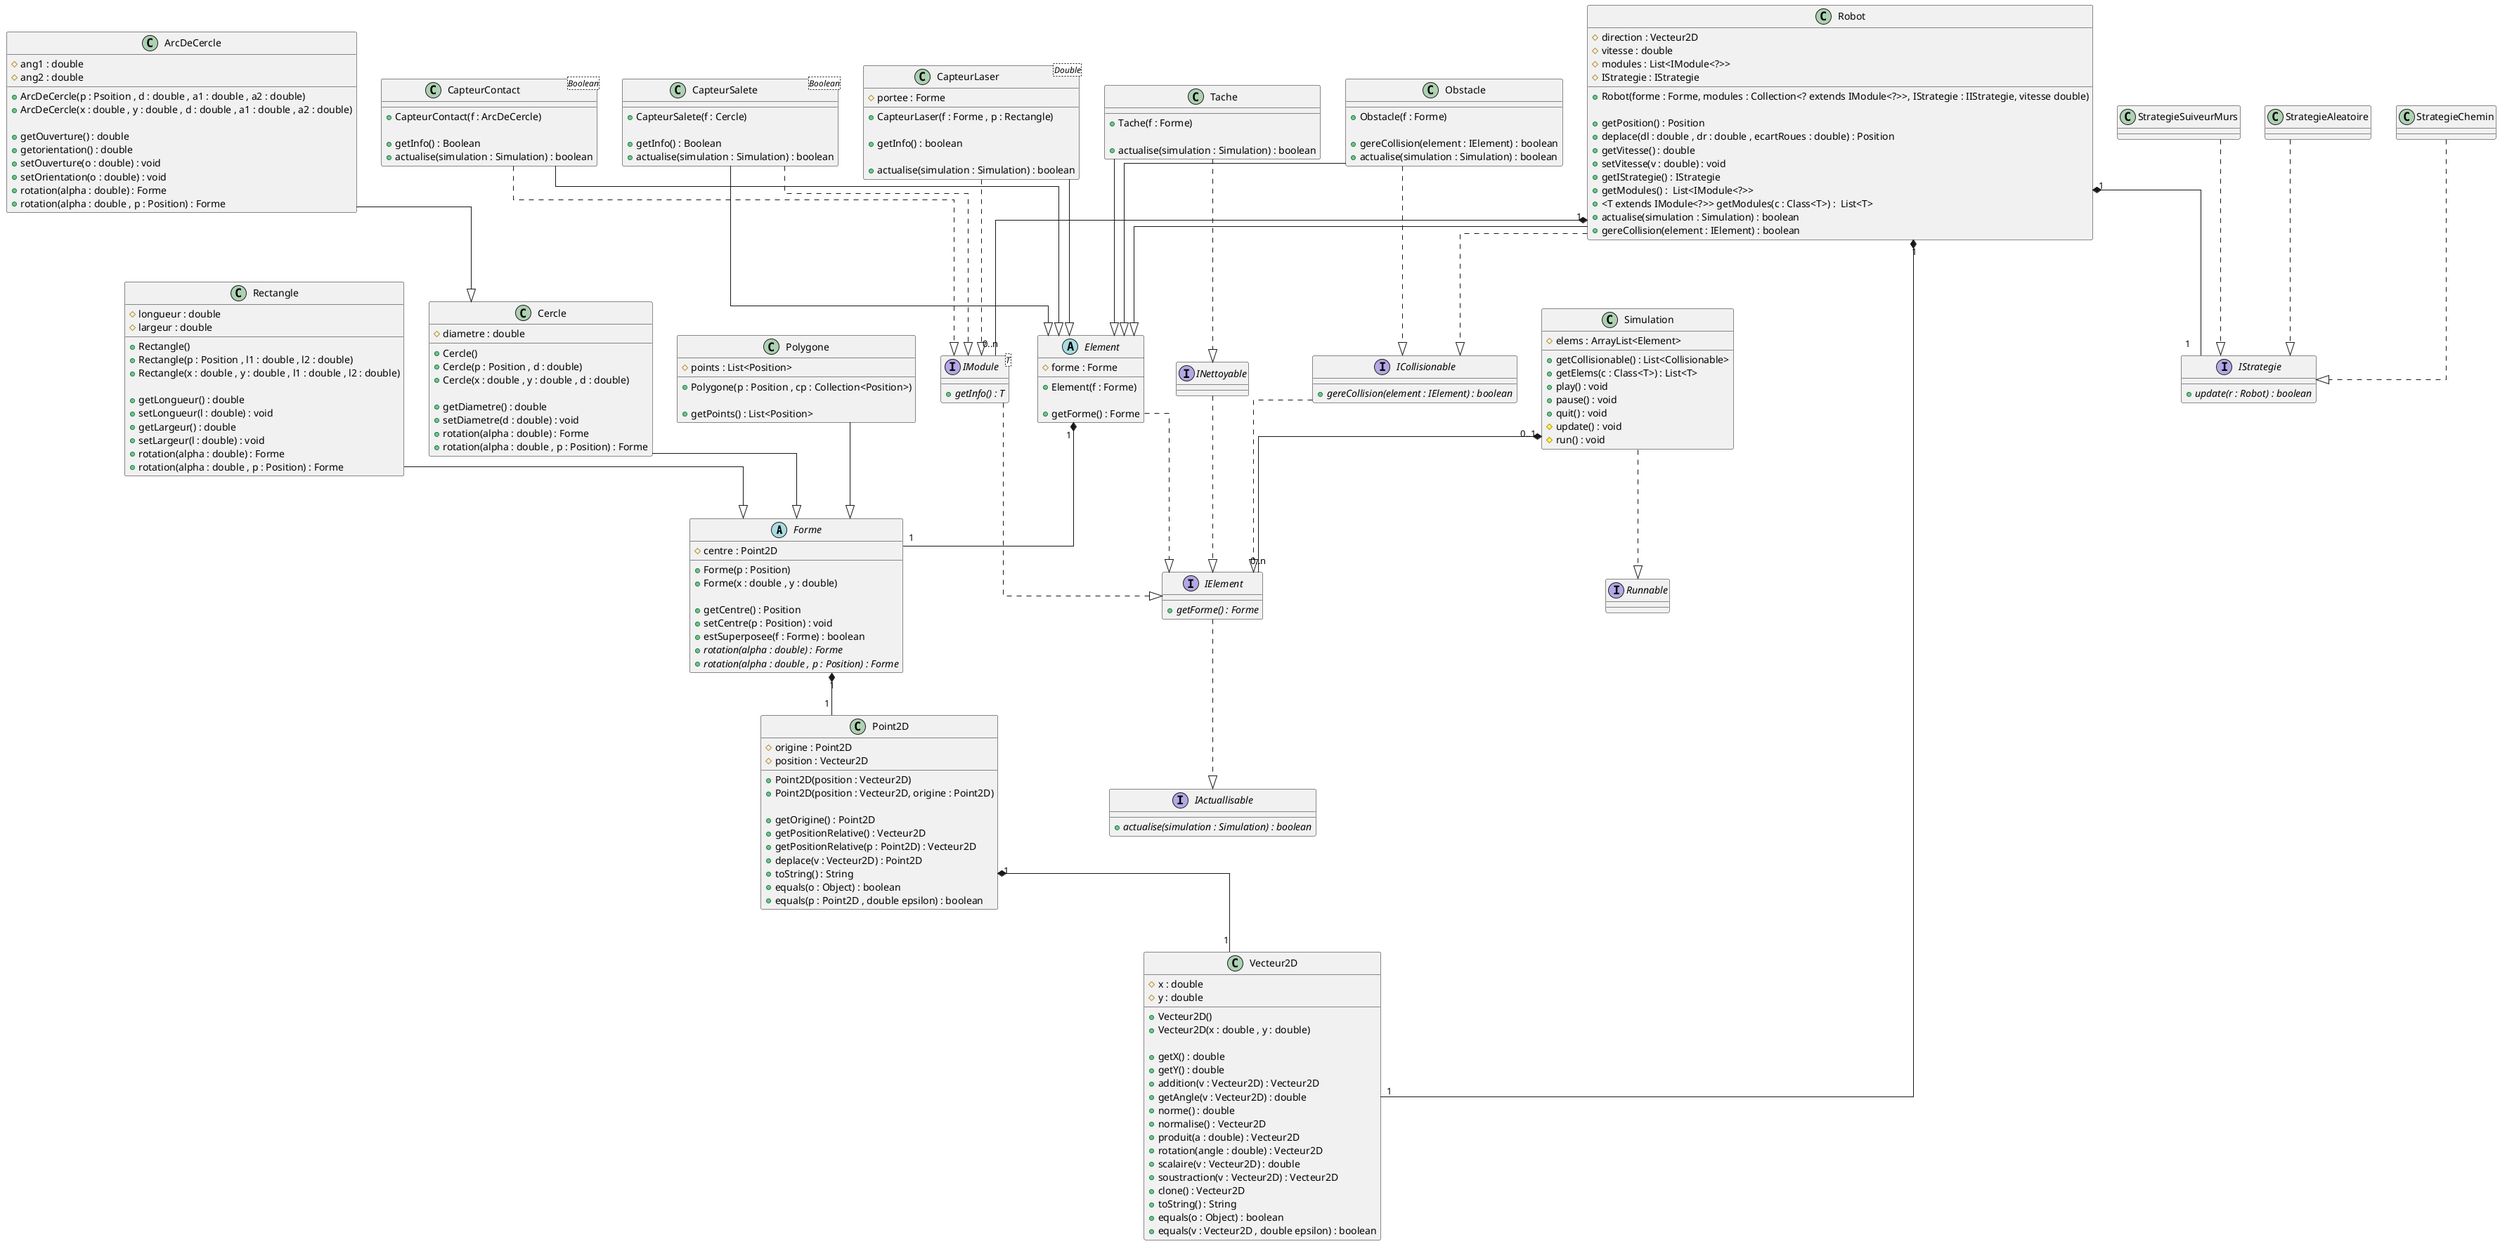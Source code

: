 @startuml "Diagramme de classe"

skinparam linetype ortho

' package "geometrie" {
    abstract class Forme {
        # centre : Point2D

        + Forme(p : Position)
        + Forme(x : double , y : double)

        + getCentre() : Position
        + setCentre(p : Position) : void
        + estSuperposee(f : Forme) : boolean
        {abstract} + rotation(alpha : double) : Forme
        {abstract} + rotation(alpha : double , p : Position) : Forme
    }
    Forme "1" *-- "1" Point2D

    class Rectangle {
        # longueur : double
        # largeur : double

        + Rectangle()
        + Rectangle(p : Position , l1 : double , l2 : double)
        + Rectangle(x : double , y : double , l1 : double , l2 : double)

        + getLongueur() : double
        + setLongueur(l : double) : void
        + getLargeur() : double
        + setLargeur(l : double) : void
        + rotation(alpha : double) : Forme
        + rotation(alpha : double , p : Position) : Forme
    }
    Rectangle --|> Forme

    class Cercle {
        # diametre : double

        + Cercle()
        + Cercle(p : Position , d : double)
        + Cercle(x : double , y : double , d : double)

        + getDiametre() : double
        + setDiametre(d : double) : void
        + rotation(alpha : double) : Forme
        + rotation(alpha : double , p : Position) : Forme
    }
    Cercle --|> Forme

    class ArcDeCercle {
        # ang1 : double
        # ang2 : double

        + ArcDeCercle(p : Psoition , d : double , a1 : double , a2 : double)
        + ArcDeCercle(x : double , y : double , d : double , a1 : double , a2 : double)

        + getOuverture() : double
        + getorientation() : double
        + setOuverture(o : double) : void
        + setOrientation(o : double) : void
        + rotation(alpha : double) : Forme
        + rotation(alpha : double , p : Position) : Forme
    }
    ArcDeCercle --|> Cercle

    class Polygone {
        # points : List<Position>

        + Polygone(p : Position , cp : Collection<Position>)

        + getPoints() : List<Position>
    }
    Polygone --|> Forme

    class Vecteur2D {
        # x : double
        # y : double

        + Vecteur2D()
        + Vecteur2D(x : double , y : double)

        + getX() : double
        + getY() : double
        + addition(v : Vecteur2D) : Vecteur2D
        + getAngle(v : Vecteur2D) : double
        + norme() : double
        + normalise() : Vecteur2D
        + produit(a : double) : Vecteur2D
        + rotation(angle : double) : Vecteur2D
        + scalaire(v : Vecteur2D) : double
        + soustraction(v : Vecteur2D) : Vecteur2D
        + clone() : Vecteur2D
        + toString() : String
        + equals(o : Object) : boolean
        + equals(v : Vecteur2D , double epsilon) : boolean
    }

    class Point2D {
        # origine : Point2D
        # position : Vecteur2D

        + Point2D(position : Vecteur2D)
        + Point2D(position : Vecteur2D, origine : Point2D)

        + getOrigine() : Point2D
        + getPositionRelative() : Vecteur2D
        + getPositionRelative(p : Point2D) : Vecteur2D
        + deplace(v : Vecteur2D) : Point2D
        + toString() : String
        + equals(o : Object) : boolean
        + equals(p : Point2D , double epsilon) : boolean
    }
    Point2D "1" *-- "1" Vecteur2D
    ' Point2D "0..1" *-- "0..1" Point2D
' }

' package "element" {
    interface IElement {
        {abstract} + getForme() : Forme
    }
    IElement ..|> IActuallisable

    interface ICollisionable {
        {abstract} + gereCollision(element : IElement) : boolean
    }
    ICollisionable ..|> IElement

    interface INettoyable
    INettoyable ..|> IElement

    abstract class Element {
        #forme : Forme

        + Element(f : Forme)

        + getForme() : Forme
    }
    Element ..|> IElement
    Element "1" *-- "1" Forme

    class Obstacle {
        + Obstacle(f : Forme)

        + gereCollision(element : IElement) : boolean
        + actualise(simulation : Simulation) : boolean
    }
    Obstacle --|> Element
    Obstacle ..|> ICollisionable

    class Robot {
        # direction : Vecteur2D
        # vitesse : double
        # modules : List<IModule<?>>
        # IStrategie : IStrategie

        + Robot(forme : Forme, modules : Collection<? extends IModule<?>>, IStrategie : IIStrategie, vitesse double)

        + getPosition() : Position
        + deplace(dl : double , dr : double , ecartRoues : double) : Position
        + getVitesse() : double
        + setVitesse(v : double) : void
        + getIStrategie() : IStrategie
        + getModules() :  List<IModule<?>>
        + <T extends IModule<?>> getModules(c : Class<T>) :  List<T>
        + actualise(simulation : Simulation) : boolean
        + gereCollision(element : IElement) : boolean
    }
    Robot --|> Element
    Robot ..|> ICollisionable
    Robot  "1" *-- "0..n" IModule
    Robot  "1" *-- "1" IStrategie
    Robot "1" *-- "1" Vecteur2D

    class Tache {
        + Tache(f : Forme)

        + actualise(simulation : Simulation) : boolean
    }
    Tache --|> Element
    Tache ..|> INettoyable
' }

' package "element.module" {
    interface IModule<T> {
        {abstract} + getInfo() : T
    }
    IModule ..|> IElement

    class CapteurContact<Boolean> {
        + CapteurContact(f : ArcDeCercle)

        + getInfo() : Boolean
        + actualise(simulation : Simulation) : boolean
    }
    CapteurContact --|> Element
    CapteurContact ..|> IModule

    class CapteurSalete<Boolean> {
        + CapteurSalete(f : Cercle)

        + getInfo() : Boolean
        + actualise(simulation : Simulation) : boolean
    }
    CapteurSalete --|> Element
    CapteurSalete ..|> IModule

    class CapteurLaser<Double> {
        # portee : Forme

        + CapteurLaser(f : Forme , p : Rectangle)

        + getInfo() : boolean

        + actualise(simulation : Simulation) : boolean
    }
    CapteurLaser --|> Element
    CapteurLaser ..|> IModule
' }

' package "strategie" {
    interface IStrategie {
        {abstract} + update(r : Robot) : boolean
    }

    class StrategieAleatoire
    StrategieAleatoire ..|> IStrategie

    class StrategieChemin
    StrategieChemin ..|> IStrategie

    class StrategieSuiveurMurs
    StrategieSuiveurMurs ..|> IStrategie
' }

interface IActuallisable {
    {abstract} + actualise(simulation : Simulation) : boolean
}

class Simulation {
    # elems : ArrayList<Element>

    + getCollisionable() : List<Collisionable>
    + getElems(c : Class<T>) : List<T>
    + play() : void
    + pause() : void
    + quit() : void
    # update() : void
    # run() : void
}
Simulation ..|> Runnable
Simulation "0..1" *-- "0..n" IElement

interface Runnable
@enduml
